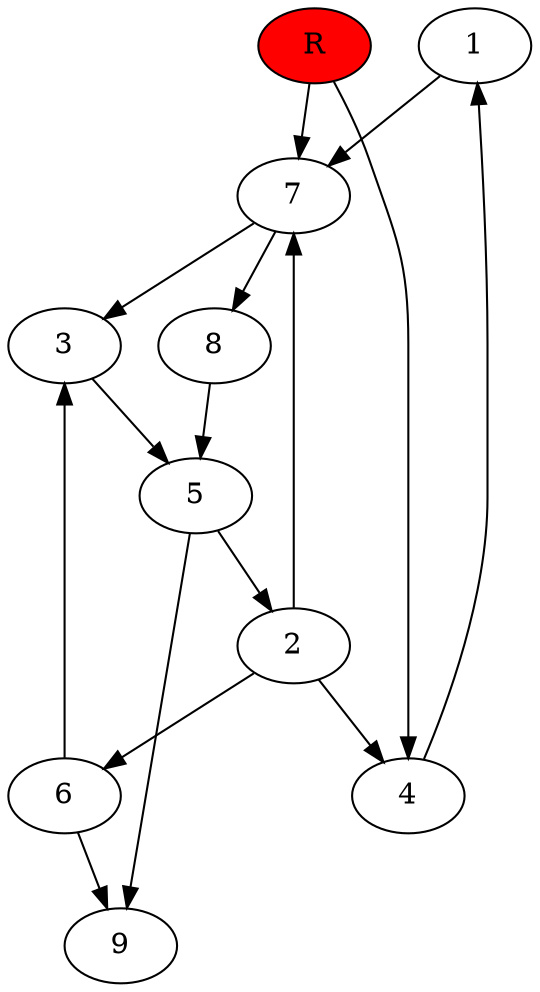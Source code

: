 digraph prb27779 {
	1
	2
	3
	4
	5
	6
	7
	8
	R [fillcolor="#ff0000" style=filled]
	1 -> 7
	2 -> 4
	2 -> 6
	2 -> 7
	3 -> 5
	4 -> 1
	5 -> 2
	5 -> 9
	6 -> 3
	6 -> 9
	7 -> 3
	7 -> 8
	8 -> 5
	R -> 4
	R -> 7
}
